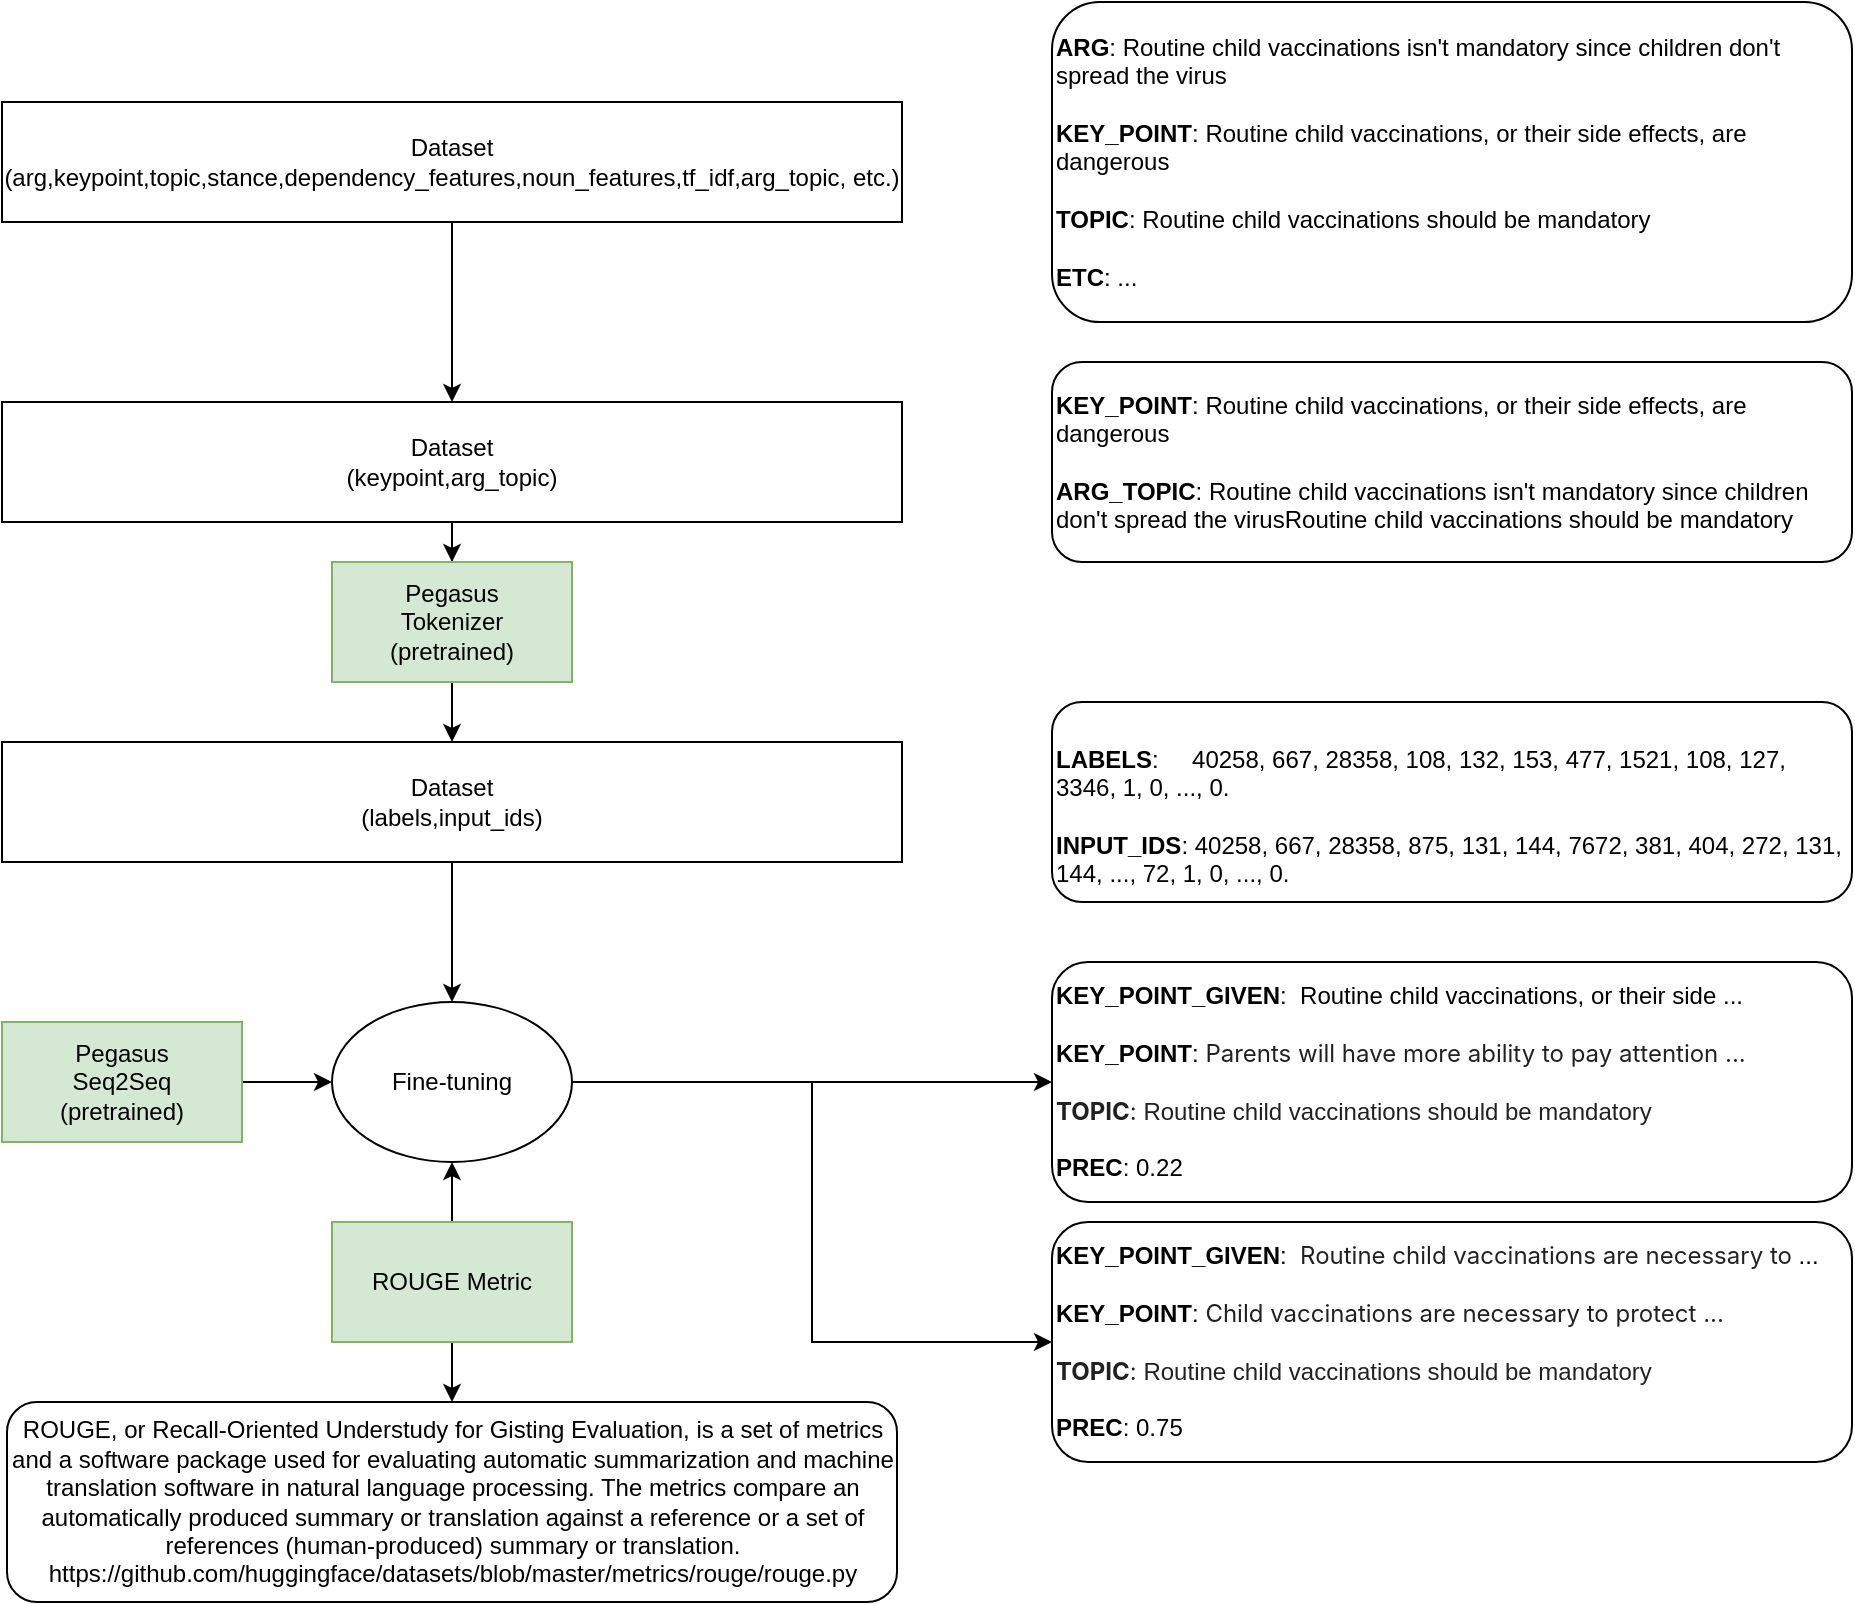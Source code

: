 <mxfile version="18.1.2" type="device"><diagram id="WnH3izzsWohGl2jx48DC" name="Page-1"><mxGraphModel dx="946" dy="725" grid="1" gridSize="10" guides="1" tooltips="1" connect="1" arrows="1" fold="1" page="1" pageScale="1" pageWidth="850" pageHeight="1100" math="0" shadow="0"><root><mxCell id="0"/><mxCell id="1" parent="0"/><mxCell id="OuLUKK-F-o7kOUdfIWwy-20" style="edgeStyle=orthogonalEdgeStyle;rounded=0;orthogonalLoop=1;jettySize=auto;html=1;entryX=0;entryY=0.5;entryDx=0;entryDy=0;fontSize=12;" parent="1" source="inLi0xXT5zevKkRENaVt-1" target="OuLUKK-F-o7kOUdfIWwy-19" edge="1"><mxGeometry relative="1" as="geometry"/></mxCell><mxCell id="inLi0xXT5zevKkRENaVt-1" value="Pegasus&lt;br&gt;Seq2Seq&lt;br&gt;(pretrained)" style="rounded=0;whiteSpace=wrap;html=1;fillColor=#d5e8d4;strokeColor=#82b366;" parent="1" vertex="1"><mxGeometry x="35" y="520" width="120" height="60" as="geometry"/></mxCell><mxCell id="OuLUKK-F-o7kOUdfIWwy-13" style="edgeStyle=orthogonalEdgeStyle;rounded=0;orthogonalLoop=1;jettySize=auto;html=1;entryX=0.5;entryY=0;entryDx=0;entryDy=0;fontSize=12;" parent="1" source="inLi0xXT5zevKkRENaVt-3" target="inLi0xXT5zevKkRENaVt-4" edge="1"><mxGeometry relative="1" as="geometry"/></mxCell><mxCell id="inLi0xXT5zevKkRENaVt-3" value="Dataset&lt;br&gt;(arg,keypoint,topic,stance,dependency_features,noun_features,tf_idf,arg_topic, etc.)" style="rounded=0;whiteSpace=wrap;html=1;" parent="1" vertex="1"><mxGeometry x="35" y="60" width="450" height="60" as="geometry"/></mxCell><mxCell id="OuLUKK-F-o7kOUdfIWwy-16" style="edgeStyle=orthogonalEdgeStyle;rounded=0;orthogonalLoop=1;jettySize=auto;html=1;fontSize=12;" parent="1" source="inLi0xXT5zevKkRENaVt-4" target="OuLUKK-F-o7kOUdfIWwy-8" edge="1"><mxGeometry relative="1" as="geometry"/></mxCell><mxCell id="inLi0xXT5zevKkRENaVt-4" value="Dataset&lt;br&gt;(keypoint,arg_topic)" style="rounded=0;whiteSpace=wrap;html=1;" parent="1" vertex="1"><mxGeometry x="35" y="210" width="450" height="60" as="geometry"/></mxCell><mxCell id="OuLUKK-F-o7kOUdfIWwy-21" style="edgeStyle=orthogonalEdgeStyle;rounded=0;orthogonalLoop=1;jettySize=auto;html=1;entryX=0.5;entryY=0;entryDx=0;entryDy=0;fontSize=12;" parent="1" source="OuLUKK-F-o7kOUdfIWwy-1" target="OuLUKK-F-o7kOUdfIWwy-19" edge="1"><mxGeometry relative="1" as="geometry"/></mxCell><mxCell id="OuLUKK-F-o7kOUdfIWwy-1" value="Dataset&lt;br&gt;(labels,input_ids)" style="rounded=0;whiteSpace=wrap;html=1;" parent="1" vertex="1"><mxGeometry x="35" y="380" width="450" height="60" as="geometry"/></mxCell><mxCell id="OuLUKK-F-o7kOUdfIWwy-2" value="&lt;font style=&quot;font-size: 12px;&quot;&gt;&lt;font style=&quot;font-size: 12px;&quot;&gt;&lt;span style=&quot;background-color: transparent; caret-color: rgb(0, 0, 0);&quot;&gt;&lt;b style=&quot;&quot;&gt;ARG&lt;/b&gt;: Routine child vaccinations isn't mandatory since children don't spread the virus&lt;br&gt;&lt;br&gt;&lt;b style=&quot;&quot;&gt;KEY_POINT&lt;/b&gt;:&amp;nbsp;&lt;/span&gt;&lt;/font&gt;&lt;span style=&quot;background-color: transparent; caret-color: rgb(0, 0, 0);&quot;&gt;Routine child vaccinations, or their side effects, are dangerous&lt;br&gt;&lt;br&gt;&lt;b&gt;TOPIC&lt;/b&gt;:&amp;nbsp;&lt;/span&gt;&lt;span style=&quot;background-color: transparent; caret-color: rgb(0, 0, 0);&quot;&gt;Routine child vaccinations should be mandatory&lt;br&gt;&lt;/span&gt;&lt;br&gt;&lt;b&gt;ETC&lt;/b&gt;: ...&lt;br&gt;&lt;/font&gt;" style="rounded=1;whiteSpace=wrap;html=1;align=left;" parent="1" vertex="1"><mxGeometry x="560" y="10" width="400" height="160" as="geometry"/></mxCell><mxCell id="OuLUKK-F-o7kOUdfIWwy-4" value="&lt;font style=&quot;font-size: 12px;&quot;&gt;&lt;font style=&quot;font-size: 12px;&quot;&gt;&lt;span style=&quot;background-color: transparent; caret-color: rgb(0, 0, 0);&quot;&gt;&lt;b style=&quot;&quot;&gt;KEY_POINT&lt;/b&gt;:&amp;nbsp;&lt;/span&gt;&lt;/font&gt;&lt;span style=&quot;background-color: transparent; caret-color: rgb(0, 0, 0);&quot;&gt;Routine child vaccinations, or their side effects, are dangerous&lt;/span&gt;&lt;span style=&quot;background-color: transparent; caret-color: rgb(0, 0, 0);&quot;&gt;&lt;br&gt;&lt;br&gt;&lt;b&gt;ARG_TOPIC&lt;/b&gt;:&amp;nbsp;&lt;/span&gt;&lt;span style=&quot;background-color: transparent; caret-color: rgb(0, 0, 0);&quot;&gt;Routine child vaccinations isn't mandatory since children don't spread the virusRoutine child vaccinations should be mandatory&lt;/span&gt;&lt;/font&gt;" style="rounded=1;whiteSpace=wrap;html=1;align=left;" parent="1" vertex="1"><mxGeometry x="560" y="190" width="400" height="100" as="geometry"/></mxCell><mxCell id="OuLUKK-F-o7kOUdfIWwy-7" value="&lt;font style=&quot;font-size: 12px;&quot;&gt;&lt;font style=&quot;font-size: 12px;&quot;&gt;&lt;span style=&quot;background-color: transparent; caret-color: rgb(0, 0, 0);&quot;&gt;&lt;br&gt;&lt;b&gt;LABELS&lt;/b&gt;:&amp;nbsp; &amp;nbsp; &amp;nbsp;&lt;/span&gt;&lt;span style=&quot;background-color: transparent; caret-color: rgb(0, 0, 0);&quot;&gt;40258, 667, 28358, 108, 132, 153, 477, 1521, 108, 127, 3346, 1, 0, ..., 0.&lt;br&gt;&lt;br&gt;&lt;/span&gt;&lt;span style=&quot;background-color: transparent; caret-color: rgb(0, 0, 0);&quot;&gt;&lt;b style=&quot;&quot;&gt;INPUT_IDS&lt;/b&gt;:&amp;nbsp;&lt;/span&gt;&lt;span style=&quot;background-color: transparent; caret-color: rgb(0, 0, 0);&quot;&gt;40258, 667, 28358, 875, 131, 144, 7672, 381, 404, 272, 131, 144, ..., 72, 1, 0, ..., 0.&lt;/span&gt;&lt;/font&gt;&lt;br&gt;&lt;/font&gt;" style="rounded=1;whiteSpace=wrap;html=1;align=left;" parent="1" vertex="1"><mxGeometry x="560" y="360" width="400" height="100" as="geometry"/></mxCell><mxCell id="OuLUKK-F-o7kOUdfIWwy-17" style="edgeStyle=orthogonalEdgeStyle;rounded=0;orthogonalLoop=1;jettySize=auto;html=1;entryX=0.5;entryY=0;entryDx=0;entryDy=0;fontSize=12;" parent="1" source="OuLUKK-F-o7kOUdfIWwy-8" target="OuLUKK-F-o7kOUdfIWwy-1" edge="1"><mxGeometry relative="1" as="geometry"/></mxCell><mxCell id="OuLUKK-F-o7kOUdfIWwy-8" value="Pegasus&lt;br&gt;Tokenizer&lt;br&gt;(pretrained)" style="rounded=0;whiteSpace=wrap;html=1;fillColor=#d5e8d4;strokeColor=#82b366;" parent="1" vertex="1"><mxGeometry x="200" y="290" width="120" height="60" as="geometry"/></mxCell><mxCell id="OuLUKK-F-o7kOUdfIWwy-29" style="edgeStyle=orthogonalEdgeStyle;rounded=0;orthogonalLoop=1;jettySize=auto;html=1;entryX=0;entryY=0.5;entryDx=0;entryDy=0;fontSize=12;" parent="1" source="OuLUKK-F-o7kOUdfIWwy-19" target="OuLUKK-F-o7kOUdfIWwy-28" edge="1"><mxGeometry relative="1" as="geometry"/></mxCell><mxCell id="OuLUKK-F-o7kOUdfIWwy-31" style="edgeStyle=orthogonalEdgeStyle;rounded=0;orthogonalLoop=1;jettySize=auto;html=1;entryX=0;entryY=0.5;entryDx=0;entryDy=0;fontFamily=Helvetica;fontSize=12;" parent="1" source="OuLUKK-F-o7kOUdfIWwy-19" target="OuLUKK-F-o7kOUdfIWwy-30" edge="1"><mxGeometry relative="1" as="geometry"/></mxCell><mxCell id="OuLUKK-F-o7kOUdfIWwy-19" value="Fine-tuning" style="ellipse;whiteSpace=wrap;html=1;fontSize=12;" parent="1" vertex="1"><mxGeometry x="200" y="510" width="120" height="80" as="geometry"/></mxCell><mxCell id="OuLUKK-F-o7kOUdfIWwy-23" style="edgeStyle=orthogonalEdgeStyle;rounded=0;orthogonalLoop=1;jettySize=auto;html=1;entryX=0.5;entryY=1;entryDx=0;entryDy=0;fontSize=12;" parent="1" source="OuLUKK-F-o7kOUdfIWwy-22" target="OuLUKK-F-o7kOUdfIWwy-19" edge="1"><mxGeometry relative="1" as="geometry"/></mxCell><mxCell id="OuLUKK-F-o7kOUdfIWwy-26" style="edgeStyle=orthogonalEdgeStyle;rounded=0;orthogonalLoop=1;jettySize=auto;html=1;entryX=0.5;entryY=0;entryDx=0;entryDy=0;fontSize=12;" parent="1" source="OuLUKK-F-o7kOUdfIWwy-22" target="OuLUKK-F-o7kOUdfIWwy-25" edge="1"><mxGeometry relative="1" as="geometry"/></mxCell><mxCell id="OuLUKK-F-o7kOUdfIWwy-22" value="ROUGE Metric" style="rounded=0;whiteSpace=wrap;html=1;fillColor=#d5e8d4;strokeColor=#82b366;" parent="1" vertex="1"><mxGeometry x="200" y="620" width="120" height="60" as="geometry"/></mxCell><mxCell id="OuLUKK-F-o7kOUdfIWwy-25" value="&lt;span style=&quot;font-size: 12px;&quot;&gt;ROUGE, or Recall-Oriented Understudy for Gisting Evaluation, is a set of metrics and a software package used for evaluating automatic summarization and machine translation software in natural language processing. The metrics compare an automatically produced summary or translation against a reference or a set of references (human-produced) summary or translation.&lt;/span&gt;&lt;br&gt;&lt;span style=&quot;font-size: 12px;&quot;&gt;https://github.com/huggingface/datasets/blob/master/metrics/rouge/rouge.py&lt;/span&gt;" style="rounded=1;whiteSpace=wrap;html=1;fontSize=12;" parent="1" vertex="1"><mxGeometry x="37.5" y="710" width="445" height="100" as="geometry"/></mxCell><mxCell id="OuLUKK-F-o7kOUdfIWwy-28" value="&lt;font style=&quot;&quot;&gt;&lt;font style=&quot;&quot;&gt;&lt;span style=&quot;font-size: 12px; background-color: transparent; caret-color: rgb(0, 0, 0);&quot;&gt;&lt;b&gt;KEY_POINT_GIVEN&lt;/b&gt;:&amp;nbsp;&amp;nbsp;&lt;/span&gt;&lt;span style=&quot;background-color: transparent;&quot;&gt;&lt;span style=&quot;font-size: 12px;&quot;&gt;Routine child vaccinations, or their side ...&lt;br&gt;&lt;/span&gt;&lt;br&gt;&lt;/span&gt;&lt;/font&gt;&lt;b&gt;KEY_POINT&lt;/b&gt;:&amp;nbsp;&lt;span style=&quot;caret-color: rgba(0, 0, 0, 0.87); color: rgba(0, 0, 0, 0.87); font-family: -apple-system, BlinkMacSystemFont, &amp;quot;Segoe UI&amp;quot;, Helvetica, Arial, sans-serif, &amp;quot;Apple Color Emoji&amp;quot;, &amp;quot;Segoe UI Emoji&amp;quot;, &amp;quot;Segoe UI Symbol&amp;quot;; text-align: right; text-size-adjust: auto; background-color: rgb(255, 255, 255);&quot;&gt;Parents will have more ability to pay attention ...&lt;br&gt;&lt;br&gt;&lt;/span&gt;&lt;span style=&quot;caret-color: rgba(0, 0, 0, 0.87); color: rgba(0, 0, 0, 0.87); font-family: -apple-system, BlinkMacSystemFont, &amp;quot;Segoe UI&amp;quot;, Helvetica, Arial, sans-serif, &amp;quot;Apple Color Emoji&amp;quot;, &amp;quot;Segoe UI Emoji&amp;quot;, &amp;quot;Segoe UI Symbol&amp;quot;; font-weight: bold; text-align: right; text-size-adjust: auto; background-color: rgb(255, 255, 255);&quot;&gt;TOPIC&lt;/span&gt;&lt;span style=&quot;caret-color: rgba(0, 0, 0, 0.87); color: rgba(0, 0, 0, 0.87); font-family: -apple-system, BlinkMacSystemFont, &amp;quot;Segoe UI&amp;quot;, Helvetica, Arial, sans-serif, &amp;quot;Apple Color Emoji&amp;quot;, &amp;quot;Segoe UI Emoji&amp;quot;, &amp;quot;Segoe UI Symbol&amp;quot;; text-align: right; text-size-adjust: auto; background-color: rgb(255, 255, 255);&quot;&gt;:&lt;/span&gt;&lt;span style=&quot;caret-color: rgba(0, 0, 0, 0.87); color: rgba(0, 0, 0, 0.87); text-align: right; text-size-adjust: auto; background-color: rgb(255, 255, 255);&quot;&gt;&amp;nbsp;&lt;/span&gt;&lt;span style=&quot;caret-color: rgba(0, 0, 0, 0.87); color: rgba(0, 0, 0, 0.87); text-align: right; text-size-adjust: auto;&quot;&gt;Routine child vaccinations should be mandatory&lt;br&gt;&lt;/span&gt;&lt;br&gt;&lt;b&gt;PREC&lt;/b&gt;: 0.22&lt;br&gt;&lt;/font&gt;" style="rounded=1;whiteSpace=wrap;html=1;align=left;" parent="1" vertex="1"><mxGeometry x="560" y="490" width="400" height="120" as="geometry"/></mxCell><mxCell id="OuLUKK-F-o7kOUdfIWwy-30" value="&lt;font style=&quot;&quot;&gt;&lt;font style=&quot;&quot;&gt;&lt;span style=&quot;font-size: 12px; caret-color: rgb(0, 0, 0);&quot;&gt;&lt;b style=&quot;&quot;&gt;KEY_POINT_GIVEN&lt;/b&gt;:&amp;nbsp;&amp;nbsp;&lt;/span&gt;&lt;span style=&quot;caret-color: rgba(0, 0, 0, 0.87); color: rgba(0, 0, 0, 0.87); font-family: -apple-system, BlinkMacSystemFont, &amp;quot;Segoe UI&amp;quot;, Helvetica, Arial, sans-serif, &amp;quot;Apple Color Emoji&amp;quot;, &amp;quot;Segoe UI Emoji&amp;quot;, &amp;quot;Segoe UI Symbol&amp;quot;; text-align: right; text-size-adjust: auto;&quot;&gt;Routine child vaccinations are necessary to&lt;/span&gt;&lt;span style=&quot;font-size: 12px;&quot;&gt;&amp;nbsp;...&lt;br&gt;&lt;/span&gt;&lt;br&gt;&lt;/font&gt;&lt;b&gt;KEY_POINT&lt;/b&gt;:&amp;nbsp;&lt;span style=&quot;caret-color: rgba(0, 0, 0, 0.87); color: rgba(0, 0, 0, 0.87); font-family: -apple-system, BlinkMacSystemFont, &amp;quot;Segoe UI&amp;quot;, Helvetica, Arial, sans-serif, &amp;quot;Apple Color Emoji&amp;quot;, &amp;quot;Segoe UI Emoji&amp;quot;, &amp;quot;Segoe UI Symbol&amp;quot;; text-align: right; text-size-adjust: auto;&quot;&gt;&lt;span style=&quot;font-family: -apple-system, BlinkMacSystemFont, &amp;quot;Segoe UI&amp;quot;, Helvetica, Arial, sans-serif, &amp;quot;Apple Color Emoji&amp;quot;, &amp;quot;Segoe UI Emoji&amp;quot;, &amp;quot;Segoe UI Symbol&amp;quot;; text-size-adjust: auto;&quot;&gt;Child vaccinations are necessary to protect&lt;/span&gt;&amp;nbsp;...&lt;br&gt;&lt;br&gt;&lt;/span&gt;&lt;span style=&quot;caret-color: rgba(0, 0, 0, 0.87); color: rgba(0, 0, 0, 0.87); font-family: -apple-system, BlinkMacSystemFont, &amp;quot;Segoe UI&amp;quot;, Helvetica, Arial, sans-serif, &amp;quot;Apple Color Emoji&amp;quot;, &amp;quot;Segoe UI Emoji&amp;quot;, &amp;quot;Segoe UI Symbol&amp;quot;; font-weight: bold; text-align: right; text-size-adjust: auto;&quot;&gt;TOPIC&lt;/span&gt;&lt;span style=&quot;caret-color: rgba(0, 0, 0, 0.87); color: rgba(0, 0, 0, 0.87); font-family: -apple-system, BlinkMacSystemFont, &amp;quot;Segoe UI&amp;quot;, Helvetica, Arial, sans-serif, &amp;quot;Apple Color Emoji&amp;quot;, &amp;quot;Segoe UI Emoji&amp;quot;, &amp;quot;Segoe UI Symbol&amp;quot;; text-align: right; text-size-adjust: auto;&quot;&gt;:&lt;/span&gt;&lt;span style=&quot;caret-color: rgba(0, 0, 0, 0.87); color: rgba(0, 0, 0, 0.87); text-align: right; text-size-adjust: auto;&quot;&gt;&amp;nbsp;&lt;/span&gt;&lt;span style=&quot;caret-color: rgba(0, 0, 0, 0.87); color: rgba(0, 0, 0, 0.87); text-align: right; text-size-adjust: auto;&quot;&gt;Routine child vaccinations should be mandatory&lt;br&gt;&lt;/span&gt;&lt;br&gt;&lt;b&gt;PREC&lt;/b&gt;: 0.75&lt;br&gt;&lt;/font&gt;" style="rounded=1;whiteSpace=wrap;html=1;align=left;" parent="1" vertex="1"><mxGeometry x="560" y="620" width="400" height="120" as="geometry"/></mxCell></root></mxGraphModel></diagram></mxfile>
